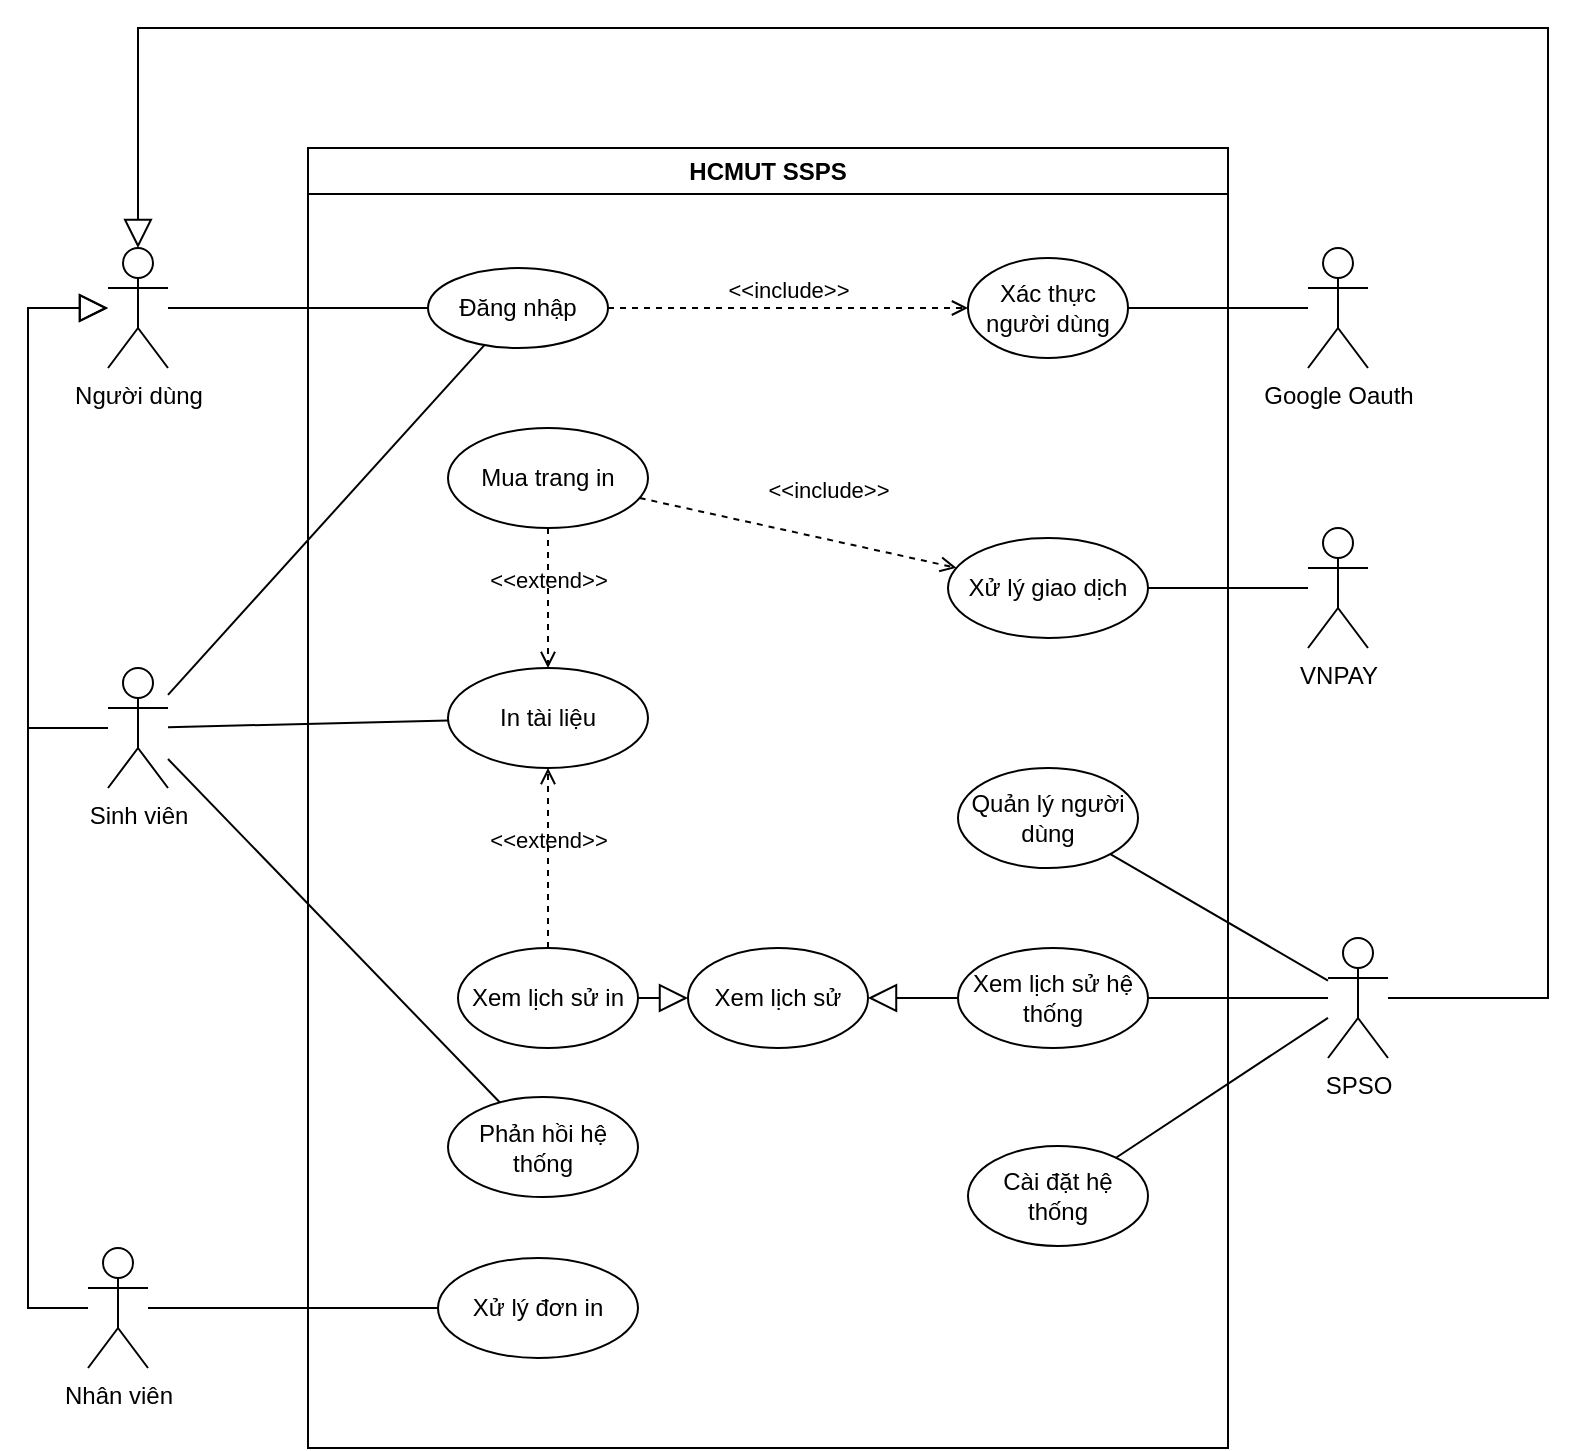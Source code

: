 <mxfile version="24.8.9">
  <diagram name="Page-1" id="cHhaSUjg56VN5WlgCcTV">
    <mxGraphModel dx="1260" dy="2121" grid="1" gridSize="10" guides="1" tooltips="1" connect="1" arrows="1" fold="1" page="1" pageScale="1" pageWidth="827" pageHeight="1169" math="0" shadow="0">
      <root>
        <mxCell id="0" />
        <mxCell id="1" parent="0" />
        <mxCell id="27C8LPdTp-JJJdX5_l5X-1" value="HCMUT SSPS" style="swimlane;whiteSpace=wrap;html=1;" vertex="1" parent="1">
          <mxGeometry x="180" y="60" width="460" height="650" as="geometry" />
        </mxCell>
        <mxCell id="27C8LPdTp-JJJdX5_l5X-5" value="Đăng nhập" style="ellipse;whiteSpace=wrap;html=1;" vertex="1" parent="27C8LPdTp-JJJdX5_l5X-1">
          <mxGeometry x="60" y="60" width="90" height="40" as="geometry" />
        </mxCell>
        <mxCell id="27C8LPdTp-JJJdX5_l5X-6" value="Xác thực người dùng" style="ellipse;whiteSpace=wrap;html=1;" vertex="1" parent="27C8LPdTp-JJJdX5_l5X-1">
          <mxGeometry x="330" y="55" width="80" height="50" as="geometry" />
        </mxCell>
        <mxCell id="27C8LPdTp-JJJdX5_l5X-9" value="&amp;lt;&amp;lt;include&amp;gt;&amp;gt;" style="html=1;verticalAlign=bottom;labelBackgroundColor=none;endArrow=open;endFill=0;dashed=1;rounded=0;" edge="1" parent="27C8LPdTp-JJJdX5_l5X-1" source="27C8LPdTp-JJJdX5_l5X-5" target="27C8LPdTp-JJJdX5_l5X-6">
          <mxGeometry width="160" relative="1" as="geometry">
            <mxPoint x="-160" y="260" as="sourcePoint" />
            <mxPoint y="260" as="targetPoint" />
          </mxGeometry>
        </mxCell>
        <mxCell id="27C8LPdTp-JJJdX5_l5X-11" value="In tài liệu" style="ellipse;whiteSpace=wrap;html=1;" vertex="1" parent="27C8LPdTp-JJJdX5_l5X-1">
          <mxGeometry x="70" y="260" width="100" height="50" as="geometry" />
        </mxCell>
        <mxCell id="27C8LPdTp-JJJdX5_l5X-12" value="Phản hồi hệ thống" style="ellipse;whiteSpace=wrap;html=1;" vertex="1" parent="27C8LPdTp-JJJdX5_l5X-1">
          <mxGeometry x="70" y="474.5" width="95" height="50" as="geometry" />
        </mxCell>
        <mxCell id="27C8LPdTp-JJJdX5_l5X-13" value="Mua trang in" style="ellipse;whiteSpace=wrap;html=1;" vertex="1" parent="27C8LPdTp-JJJdX5_l5X-1">
          <mxGeometry x="70" y="140" width="100" height="50" as="geometry" />
        </mxCell>
        <mxCell id="27C8LPdTp-JJJdX5_l5X-15" value="Cài đặt hệ thống" style="ellipse;whiteSpace=wrap;html=1;" vertex="1" parent="27C8LPdTp-JJJdX5_l5X-1">
          <mxGeometry x="330" y="499" width="90" height="50" as="geometry" />
        </mxCell>
        <mxCell id="27C8LPdTp-JJJdX5_l5X-16" value="Quản lý người dùng" style="ellipse;whiteSpace=wrap;html=1;" vertex="1" parent="27C8LPdTp-JJJdX5_l5X-1">
          <mxGeometry x="325" y="310" width="90" height="50" as="geometry" />
        </mxCell>
        <mxCell id="27C8LPdTp-JJJdX5_l5X-17" value="Xử lý giao dịch" style="ellipse;whiteSpace=wrap;html=1;" vertex="1" parent="27C8LPdTp-JJJdX5_l5X-1">
          <mxGeometry x="320" y="195" width="100" height="50" as="geometry" />
        </mxCell>
        <mxCell id="27C8LPdTp-JJJdX5_l5X-30" value="Xem lịch sử hệ thống" style="ellipse;whiteSpace=wrap;html=1;" vertex="1" parent="27C8LPdTp-JJJdX5_l5X-1">
          <mxGeometry x="325" y="400" width="95" height="50" as="geometry" />
        </mxCell>
        <mxCell id="27C8LPdTp-JJJdX5_l5X-31" value="Xem lịch sử in" style="ellipse;whiteSpace=wrap;html=1;" vertex="1" parent="27C8LPdTp-JJJdX5_l5X-1">
          <mxGeometry x="75" y="400" width="90" height="50" as="geometry" />
        </mxCell>
        <mxCell id="27C8LPdTp-JJJdX5_l5X-32" value="Xem lịch sử" style="ellipse;whiteSpace=wrap;html=1;" vertex="1" parent="27C8LPdTp-JJJdX5_l5X-1">
          <mxGeometry x="190" y="400" width="90" height="50" as="geometry" />
        </mxCell>
        <mxCell id="27C8LPdTp-JJJdX5_l5X-33" value="" style="edgeStyle=none;html=1;endSize=12;endArrow=block;endFill=0;rounded=0;" edge="1" parent="27C8LPdTp-JJJdX5_l5X-1" source="27C8LPdTp-JJJdX5_l5X-31" target="27C8LPdTp-JJJdX5_l5X-32">
          <mxGeometry width="160" relative="1" as="geometry">
            <mxPoint x="150" y="410" as="sourcePoint" />
            <mxPoint x="310" y="410" as="targetPoint" />
          </mxGeometry>
        </mxCell>
        <mxCell id="27C8LPdTp-JJJdX5_l5X-34" value="" style="edgeStyle=none;html=1;endSize=12;endArrow=block;endFill=0;rounded=0;" edge="1" parent="27C8LPdTp-JJJdX5_l5X-1" source="27C8LPdTp-JJJdX5_l5X-30" target="27C8LPdTp-JJJdX5_l5X-32">
          <mxGeometry width="160" relative="1" as="geometry">
            <mxPoint x="140" y="470" as="sourcePoint" />
            <mxPoint x="185" y="470" as="targetPoint" />
          </mxGeometry>
        </mxCell>
        <mxCell id="27C8LPdTp-JJJdX5_l5X-50" value="&amp;lt;&amp;lt;extend&amp;gt;&amp;gt;" style="html=1;verticalAlign=bottom;labelBackgroundColor=none;endArrow=open;endFill=0;dashed=1;rounded=0;" edge="1" parent="27C8LPdTp-JJJdX5_l5X-1" source="27C8LPdTp-JJJdX5_l5X-31" target="27C8LPdTp-JJJdX5_l5X-11">
          <mxGeometry width="160" relative="1" as="geometry">
            <mxPoint x="110" y="280" as="sourcePoint" />
            <mxPoint x="270" y="280" as="targetPoint" />
          </mxGeometry>
        </mxCell>
        <mxCell id="27C8LPdTp-JJJdX5_l5X-51" value="&amp;lt;&amp;lt;extend&amp;gt;&amp;gt;" style="html=1;verticalAlign=bottom;labelBackgroundColor=none;endArrow=open;endFill=0;dashed=1;rounded=0;" edge="1" parent="27C8LPdTp-JJJdX5_l5X-1" source="27C8LPdTp-JJJdX5_l5X-13" target="27C8LPdTp-JJJdX5_l5X-11">
          <mxGeometry width="160" relative="1" as="geometry">
            <mxPoint x="109" y="410" as="sourcePoint" />
            <mxPoint x="126" y="320" as="targetPoint" />
          </mxGeometry>
        </mxCell>
        <mxCell id="27C8LPdTp-JJJdX5_l5X-52" value="&amp;lt;&amp;lt;include&amp;gt;&amp;gt;" style="html=1;verticalAlign=bottom;labelBackgroundColor=none;endArrow=open;endFill=0;dashed=1;rounded=0;" edge="1" parent="27C8LPdTp-JJJdX5_l5X-1" source="27C8LPdTp-JJJdX5_l5X-13" target="27C8LPdTp-JJJdX5_l5X-17">
          <mxGeometry x="0.148" y="16" width="160" relative="1" as="geometry">
            <mxPoint x="110" y="270" as="sourcePoint" />
            <mxPoint x="270" y="270" as="targetPoint" />
            <mxPoint y="1" as="offset" />
          </mxGeometry>
        </mxCell>
        <mxCell id="27C8LPdTp-JJJdX5_l5X-55" value="Xử lý đơn in" style="ellipse;whiteSpace=wrap;html=1;" vertex="1" parent="27C8LPdTp-JJJdX5_l5X-1">
          <mxGeometry x="65" y="555" width="100" height="50" as="geometry" />
        </mxCell>
        <mxCell id="27C8LPdTp-JJJdX5_l5X-2" value="Người dùng" style="shape=umlActor;verticalLabelPosition=bottom;verticalAlign=top;html=1;outlineConnect=0;" vertex="1" parent="1">
          <mxGeometry x="80" y="110" width="30" height="60" as="geometry" />
        </mxCell>
        <mxCell id="27C8LPdTp-JJJdX5_l5X-4" value="Google Oauth" style="shape=umlActor;verticalLabelPosition=bottom;verticalAlign=top;html=1;outlineConnect=0;" vertex="1" parent="1">
          <mxGeometry x="680" y="110" width="30" height="60" as="geometry" />
        </mxCell>
        <mxCell id="27C8LPdTp-JJJdX5_l5X-7" value="" style="endArrow=none;html=1;rounded=0;" edge="1" parent="1" source="27C8LPdTp-JJJdX5_l5X-2" target="27C8LPdTp-JJJdX5_l5X-5">
          <mxGeometry width="50" height="50" relative="1" as="geometry">
            <mxPoint x="350" y="370" as="sourcePoint" />
            <mxPoint x="400" y="320" as="targetPoint" />
          </mxGeometry>
        </mxCell>
        <mxCell id="27C8LPdTp-JJJdX5_l5X-8" value="" style="endArrow=none;html=1;rounded=0;" edge="1" parent="1" source="27C8LPdTp-JJJdX5_l5X-6" target="27C8LPdTp-JJJdX5_l5X-4">
          <mxGeometry width="50" height="50" relative="1" as="geometry">
            <mxPoint x="160" y="151" as="sourcePoint" />
            <mxPoint x="270" y="157" as="targetPoint" />
          </mxGeometry>
        </mxCell>
        <mxCell id="27C8LPdTp-JJJdX5_l5X-10" value="Sinh viên" style="shape=umlActor;verticalLabelPosition=bottom;verticalAlign=top;html=1;outlineConnect=0;" vertex="1" parent="1">
          <mxGeometry x="80" y="320" width="30" height="60" as="geometry" />
        </mxCell>
        <mxCell id="27C8LPdTp-JJJdX5_l5X-28" value="VNPAY" style="shape=umlActor;verticalLabelPosition=bottom;verticalAlign=top;html=1;outlineConnect=0;" vertex="1" parent="1">
          <mxGeometry x="680" y="250" width="30" height="60" as="geometry" />
        </mxCell>
        <mxCell id="27C8LPdTp-JJJdX5_l5X-29" value="SPSO" style="shape=umlActor;verticalLabelPosition=bottom;verticalAlign=top;html=1;outlineConnect=0;" vertex="1" parent="1">
          <mxGeometry x="690" y="455" width="30" height="60" as="geometry" />
        </mxCell>
        <mxCell id="27C8LPdTp-JJJdX5_l5X-41" value="" style="edgeStyle=none;html=1;endSize=12;endArrow=block;endFill=0;rounded=0;" edge="1" parent="1" source="27C8LPdTp-JJJdX5_l5X-10" target="27C8LPdTp-JJJdX5_l5X-2">
          <mxGeometry width="160" relative="1" as="geometry">
            <mxPoint x="208.552" y="259.794" as="sourcePoint" />
            <mxPoint x="159.552" y="283.794" as="targetPoint" />
            <Array as="points">
              <mxPoint x="40" y="350" />
              <mxPoint x="40" y="140" />
            </Array>
          </mxGeometry>
        </mxCell>
        <mxCell id="27C8LPdTp-JJJdX5_l5X-42" value="" style="edgeStyle=none;html=1;endSize=12;endArrow=block;endFill=0;rounded=0;entryX=0.5;entryY=0;entryDx=0;entryDy=0;entryPerimeter=0;" edge="1" parent="1" source="27C8LPdTp-JJJdX5_l5X-29" target="27C8LPdTp-JJJdX5_l5X-2">
          <mxGeometry width="160" relative="1" as="geometry">
            <mxPoint x="398.552" y="349.794" as="sourcePoint" />
            <mxPoint x="349.552" y="373.794" as="targetPoint" />
            <Array as="points">
              <mxPoint x="800" y="485" />
              <mxPoint x="800" />
              <mxPoint x="95" />
            </Array>
          </mxGeometry>
        </mxCell>
        <mxCell id="27C8LPdTp-JJJdX5_l5X-44" value="" style="endArrow=none;html=1;rounded=0;" edge="1" parent="1" source="27C8LPdTp-JJJdX5_l5X-10" target="27C8LPdTp-JJJdX5_l5X-12">
          <mxGeometry relative="1" as="geometry">
            <mxPoint x="300" y="390" as="sourcePoint" />
            <mxPoint x="270" y="360" as="targetPoint" />
          </mxGeometry>
        </mxCell>
        <mxCell id="27C8LPdTp-JJJdX5_l5X-47" value="" style="endArrow=none;html=1;rounded=0;" edge="1" parent="1" source="27C8LPdTp-JJJdX5_l5X-10" target="27C8LPdTp-JJJdX5_l5X-11">
          <mxGeometry relative="1" as="geometry">
            <mxPoint x="120" y="379" as="sourcePoint" />
            <mxPoint x="262" y="562" as="targetPoint" />
          </mxGeometry>
        </mxCell>
        <mxCell id="27C8LPdTp-JJJdX5_l5X-48" value="" style="endArrow=none;html=1;rounded=0;" edge="1" parent="1" source="27C8LPdTp-JJJdX5_l5X-10" target="27C8LPdTp-JJJdX5_l5X-5">
          <mxGeometry relative="1" as="geometry">
            <mxPoint x="120" y="351" as="sourcePoint" />
            <mxPoint x="252" y="274" as="targetPoint" />
          </mxGeometry>
        </mxCell>
        <mxCell id="27C8LPdTp-JJJdX5_l5X-49" value="" style="endArrow=none;html=1;rounded=0;" edge="1" parent="1" source="27C8LPdTp-JJJdX5_l5X-30" target="27C8LPdTp-JJJdX5_l5X-29">
          <mxGeometry relative="1" as="geometry">
            <mxPoint x="290" y="468.459" as="sourcePoint" />
            <mxPoint x="431" y="390.459" as="targetPoint" />
          </mxGeometry>
        </mxCell>
        <mxCell id="27C8LPdTp-JJJdX5_l5X-53" value="" style="endArrow=none;html=1;rounded=0;" edge="1" parent="1" source="27C8LPdTp-JJJdX5_l5X-17" target="27C8LPdTp-JJJdX5_l5X-28">
          <mxGeometry relative="1" as="geometry">
            <mxPoint x="300" y="368.459" as="sourcePoint" />
            <mxPoint x="441" y="290.459" as="targetPoint" />
          </mxGeometry>
        </mxCell>
        <mxCell id="27C8LPdTp-JJJdX5_l5X-54" value="Nhân viên" style="shape=umlActor;verticalLabelPosition=bottom;verticalAlign=top;html=1;outlineConnect=0;" vertex="1" parent="1">
          <mxGeometry x="70" y="610" width="30" height="60" as="geometry" />
        </mxCell>
        <mxCell id="27C8LPdTp-JJJdX5_l5X-56" value="" style="edgeStyle=none;html=1;endSize=12;endArrow=block;endFill=0;rounded=0;" edge="1" parent="1" source="27C8LPdTp-JJJdX5_l5X-54" target="27C8LPdTp-JJJdX5_l5X-2">
          <mxGeometry width="160" relative="1" as="geometry">
            <mxPoint x="328.552" y="419.794" as="sourcePoint" />
            <mxPoint x="279.552" y="443.794" as="targetPoint" />
            <Array as="points">
              <mxPoint x="40" y="640" />
              <mxPoint x="40" y="140" />
            </Array>
          </mxGeometry>
        </mxCell>
        <mxCell id="27C8LPdTp-JJJdX5_l5X-57" value="" style="endArrow=none;html=1;rounded=0;" edge="1" parent="1" source="27C8LPdTp-JJJdX5_l5X-54" target="27C8LPdTp-JJJdX5_l5X-55">
          <mxGeometry relative="1" as="geometry">
            <mxPoint x="340" y="488.459" as="sourcePoint" />
            <mxPoint x="481" y="410.459" as="targetPoint" />
          </mxGeometry>
        </mxCell>
        <mxCell id="27C8LPdTp-JJJdX5_l5X-58" value="" style="endArrow=none;html=1;rounded=0;" edge="1" parent="1" source="27C8LPdTp-JJJdX5_l5X-15" target="27C8LPdTp-JJJdX5_l5X-29">
          <mxGeometry relative="1" as="geometry">
            <mxPoint x="340" y="478.459" as="sourcePoint" />
            <mxPoint x="481" y="400.459" as="targetPoint" />
          </mxGeometry>
        </mxCell>
        <mxCell id="27C8LPdTp-JJJdX5_l5X-59" value="" style="endArrow=none;html=1;rounded=0;" edge="1" parent="1" source="27C8LPdTp-JJJdX5_l5X-16" target="27C8LPdTp-JJJdX5_l5X-29">
          <mxGeometry relative="1" as="geometry">
            <mxPoint x="594" y="575" as="sourcePoint" />
            <mxPoint x="700" y="505" as="targetPoint" />
          </mxGeometry>
        </mxCell>
      </root>
    </mxGraphModel>
  </diagram>
</mxfile>
